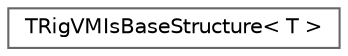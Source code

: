 digraph "Graphical Class Hierarchy"
{
 // INTERACTIVE_SVG=YES
 // LATEX_PDF_SIZE
  bgcolor="transparent";
  edge [fontname=Helvetica,fontsize=10,labelfontname=Helvetica,labelfontsize=10];
  node [fontname=Helvetica,fontsize=10,shape=box,height=0.2,width=0.4];
  rankdir="LR";
  Node0 [id="Node000000",label="TRigVMIsBaseStructure\< T \>",height=0.2,width=0.4,color="grey40", fillcolor="white", style="filled",URL="$d8/d3f/structTRigVMIsBaseStructure.html",tooltip=" "];
}
